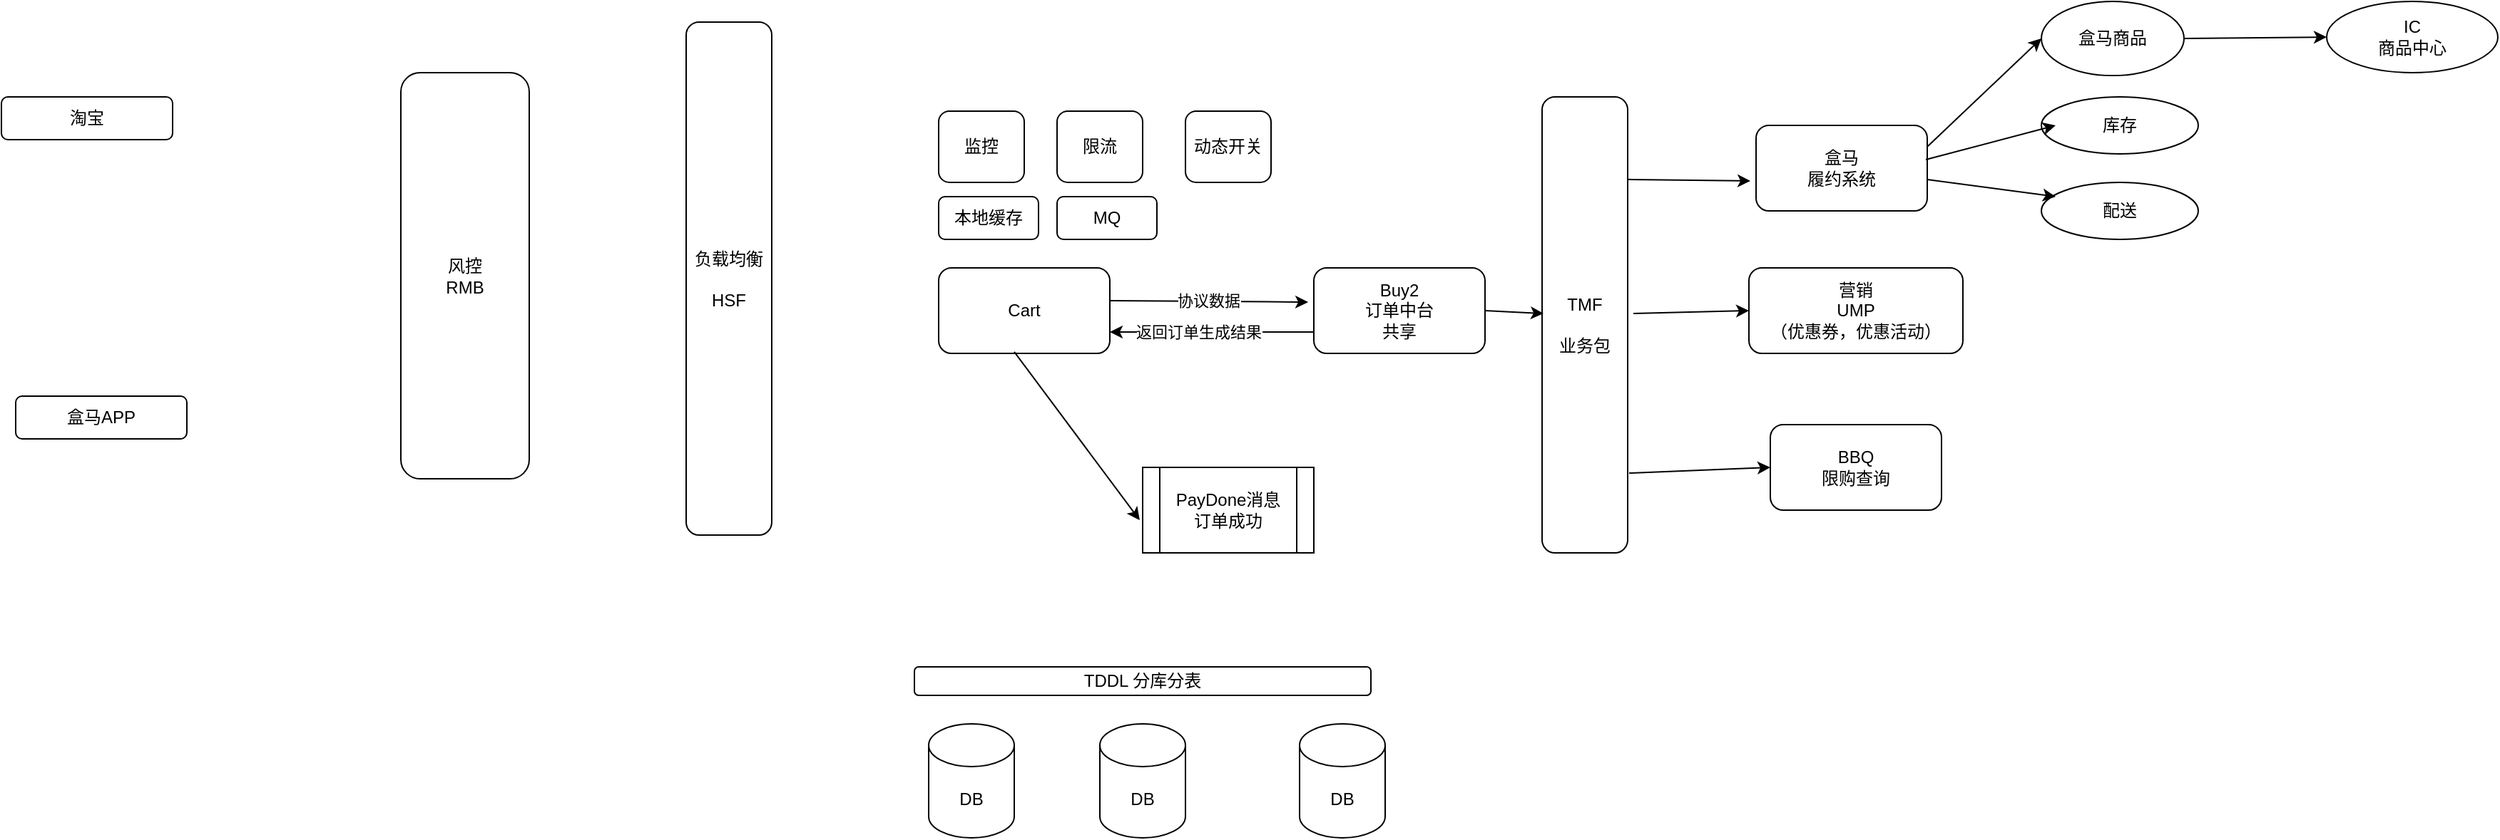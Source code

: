 <mxfile version="14.0.1" type="github">
  <diagram id="iBlFuahF-E-lqrcOFv3u" name="第 1 页">
    <mxGraphModel dx="1018" dy="668" grid="1" gridSize="10" guides="1" tooltips="1" connect="1" arrows="1" fold="1" page="1" pageScale="1" pageWidth="827" pageHeight="1169" math="0" shadow="0">
      <root>
        <mxCell id="0" />
        <mxCell id="1" parent="0" />
        <mxCell id="7yFpxTUW7a1SqSxpWuzq-1" value="淘宝" style="rounded=1;whiteSpace=wrap;html=1;" parent="1" vertex="1">
          <mxGeometry x="50" y="100" width="120" height="30" as="geometry" />
        </mxCell>
        <mxCell id="7yFpxTUW7a1SqSxpWuzq-2" value="盒马APP" style="rounded=1;whiteSpace=wrap;html=1;" parent="1" vertex="1">
          <mxGeometry x="60" y="310" width="120" height="30" as="geometry" />
        </mxCell>
        <mxCell id="7yFpxTUW7a1SqSxpWuzq-3" value="风控&lt;br&gt;RMB" style="rounded=1;whiteSpace=wrap;html=1;" parent="1" vertex="1">
          <mxGeometry x="330" y="83" width="90" height="285" as="geometry" />
        </mxCell>
        <mxCell id="7yFpxTUW7a1SqSxpWuzq-4" value="负载均衡&lt;br&gt;&lt;br&gt;HSF" style="rounded=1;whiteSpace=wrap;html=1;" parent="1" vertex="1">
          <mxGeometry x="530" y="47.5" width="60" height="360" as="geometry" />
        </mxCell>
        <mxCell id="7yFpxTUW7a1SqSxpWuzq-5" value="Cart" style="rounded=1;whiteSpace=wrap;html=1;" parent="1" vertex="1">
          <mxGeometry x="707" y="220" width="120" height="60" as="geometry" />
        </mxCell>
        <mxCell id="7yFpxTUW7a1SqSxpWuzq-6" value="Buy2&lt;br&gt;订单中台&lt;br&gt;共享" style="rounded=1;whiteSpace=wrap;html=1;" parent="1" vertex="1">
          <mxGeometry x="970" y="220" width="120" height="60" as="geometry" />
        </mxCell>
        <mxCell id="7yFpxTUW7a1SqSxpWuzq-7" value="TMF&lt;br&gt;&lt;br&gt;业务包&lt;br&gt;" style="rounded=1;whiteSpace=wrap;html=1;" parent="1" vertex="1">
          <mxGeometry x="1130" y="100" width="60" height="320" as="geometry" />
        </mxCell>
        <mxCell id="7yFpxTUW7a1SqSxpWuzq-8" value="" style="endArrow=classic;html=1;exitX=1;exitY=0.5;exitDx=0;exitDy=0;entryX=0.017;entryY=0.475;entryDx=0;entryDy=0;entryPerimeter=0;" parent="1" source="7yFpxTUW7a1SqSxpWuzq-6" target="7yFpxTUW7a1SqSxpWuzq-7" edge="1">
          <mxGeometry width="50" height="50" relative="1" as="geometry">
            <mxPoint x="1090" y="280" as="sourcePoint" />
            <mxPoint x="1140" y="230" as="targetPoint" />
          </mxGeometry>
        </mxCell>
        <mxCell id="7yFpxTUW7a1SqSxpWuzq-9" value="协议数据" style="endArrow=classic;html=1;exitX=1;exitY=0.383;exitDx=0;exitDy=0;exitPerimeter=0;entryX=-0.033;entryY=0.4;entryDx=0;entryDy=0;entryPerimeter=0;" parent="1" source="7yFpxTUW7a1SqSxpWuzq-5" target="7yFpxTUW7a1SqSxpWuzq-6" edge="1">
          <mxGeometry width="50" height="50" relative="1" as="geometry">
            <mxPoint x="820" y="170" as="sourcePoint" />
            <mxPoint x="870" y="120" as="targetPoint" />
          </mxGeometry>
        </mxCell>
        <mxCell id="7yFpxTUW7a1SqSxpWuzq-10" value="" style="endArrow=classic;html=1;exitX=0;exitY=0.75;exitDx=0;exitDy=0;entryX=1;entryY=0.75;entryDx=0;entryDy=0;" parent="1" source="7yFpxTUW7a1SqSxpWuzq-6" target="7yFpxTUW7a1SqSxpWuzq-5" edge="1">
          <mxGeometry width="50" height="50" relative="1" as="geometry">
            <mxPoint x="920" y="390" as="sourcePoint" />
            <mxPoint x="970" y="340" as="targetPoint" />
          </mxGeometry>
        </mxCell>
        <mxCell id="7yFpxTUW7a1SqSxpWuzq-11" value="返回订单生成结果" style="edgeLabel;html=1;align=center;verticalAlign=middle;resizable=0;points=[];" parent="7yFpxTUW7a1SqSxpWuzq-10" vertex="1" connectable="0">
          <mxGeometry x="0.139" relative="1" as="geometry">
            <mxPoint as="offset" />
          </mxGeometry>
        </mxCell>
        <mxCell id="7yFpxTUW7a1SqSxpWuzq-12" value="盒马&lt;br&gt;履约系统" style="rounded=1;whiteSpace=wrap;html=1;" parent="1" vertex="1">
          <mxGeometry x="1280" y="120" width="120" height="60" as="geometry" />
        </mxCell>
        <mxCell id="7yFpxTUW7a1SqSxpWuzq-13" value="" style="endArrow=classic;html=1;exitX=1;exitY=0.181;exitDx=0;exitDy=0;exitPerimeter=0;entryX=-0.033;entryY=0.65;entryDx=0;entryDy=0;entryPerimeter=0;" parent="1" source="7yFpxTUW7a1SqSxpWuzq-7" target="7yFpxTUW7a1SqSxpWuzq-12" edge="1">
          <mxGeometry width="50" height="50" relative="1" as="geometry">
            <mxPoint x="1210" y="190" as="sourcePoint" />
            <mxPoint x="1260" y="140" as="targetPoint" />
          </mxGeometry>
        </mxCell>
        <mxCell id="7yFpxTUW7a1SqSxpWuzq-14" value="盒马商品" style="ellipse;whiteSpace=wrap;html=1;" parent="1" vertex="1">
          <mxGeometry x="1480" y="33" width="100" height="52" as="geometry" />
        </mxCell>
        <mxCell id="7yFpxTUW7a1SqSxpWuzq-15" value="库存" style="ellipse;whiteSpace=wrap;html=1;" parent="1" vertex="1">
          <mxGeometry x="1480" y="100" width="110" height="40" as="geometry" />
        </mxCell>
        <mxCell id="7yFpxTUW7a1SqSxpWuzq-17" value="配送" style="ellipse;whiteSpace=wrap;html=1;" parent="1" vertex="1">
          <mxGeometry x="1480" y="160" width="110" height="40" as="geometry" />
        </mxCell>
        <mxCell id="7yFpxTUW7a1SqSxpWuzq-18" value="" style="endArrow=classic;html=1;exitX=1;exitY=0.25;exitDx=0;exitDy=0;entryX=0;entryY=0.5;entryDx=0;entryDy=0;" parent="1" source="7yFpxTUW7a1SqSxpWuzq-12" target="7yFpxTUW7a1SqSxpWuzq-14" edge="1">
          <mxGeometry width="50" height="50" relative="1" as="geometry">
            <mxPoint x="1430" y="90" as="sourcePoint" />
            <mxPoint x="1480" y="40" as="targetPoint" />
          </mxGeometry>
        </mxCell>
        <mxCell id="7yFpxTUW7a1SqSxpWuzq-19" value="" style="endArrow=classic;html=1;exitX=0.992;exitY=0.4;exitDx=0;exitDy=0;exitPerimeter=0;" parent="1" source="7yFpxTUW7a1SqSxpWuzq-12" edge="1">
          <mxGeometry width="50" height="50" relative="1" as="geometry">
            <mxPoint x="1440" y="170" as="sourcePoint" />
            <mxPoint x="1490" y="120" as="targetPoint" />
          </mxGeometry>
        </mxCell>
        <mxCell id="7yFpxTUW7a1SqSxpWuzq-20" value="" style="endArrow=classic;html=1;entryX=0.091;entryY=0.25;entryDx=0;entryDy=0;entryPerimeter=0;" parent="1" source="7yFpxTUW7a1SqSxpWuzq-12" target="7yFpxTUW7a1SqSxpWuzq-17" edge="1">
          <mxGeometry width="50" height="50" relative="1" as="geometry">
            <mxPoint x="1460" y="210" as="sourcePoint" />
            <mxPoint x="1510" y="160" as="targetPoint" />
          </mxGeometry>
        </mxCell>
        <mxCell id="7yFpxTUW7a1SqSxpWuzq-21" value="IC&lt;br&gt;商品中心" style="ellipse;whiteSpace=wrap;html=1;" parent="1" vertex="1">
          <mxGeometry x="1680" y="33" width="120" height="50" as="geometry" />
        </mxCell>
        <mxCell id="7yFpxTUW7a1SqSxpWuzq-22" value="" style="endArrow=classic;html=1;exitX=1;exitY=0.5;exitDx=0;exitDy=0;entryX=0;entryY=0.5;entryDx=0;entryDy=0;" parent="1" source="7yFpxTUW7a1SqSxpWuzq-14" target="7yFpxTUW7a1SqSxpWuzq-21" edge="1">
          <mxGeometry width="50" height="50" relative="1" as="geometry">
            <mxPoint x="1600" y="60" as="sourcePoint" />
            <mxPoint x="1650" y="10" as="targetPoint" />
          </mxGeometry>
        </mxCell>
        <mxCell id="7yFpxTUW7a1SqSxpWuzq-23" value="营销&lt;br&gt;UMP&lt;br&gt;（优惠券，优惠活动）" style="rounded=1;whiteSpace=wrap;html=1;" parent="1" vertex="1">
          <mxGeometry x="1275" y="220" width="150" height="60" as="geometry" />
        </mxCell>
        <mxCell id="7yFpxTUW7a1SqSxpWuzq-24" value="" style="endArrow=classic;html=1;exitX=1.067;exitY=0.475;exitDx=0;exitDy=0;exitPerimeter=0;entryX=0;entryY=0.5;entryDx=0;entryDy=0;" parent="1" source="7yFpxTUW7a1SqSxpWuzq-7" target="7yFpxTUW7a1SqSxpWuzq-23" edge="1">
          <mxGeometry width="50" height="50" relative="1" as="geometry">
            <mxPoint x="1220" y="330" as="sourcePoint" />
            <mxPoint x="1270" y="280" as="targetPoint" />
          </mxGeometry>
        </mxCell>
        <mxCell id="7yFpxTUW7a1SqSxpWuzq-25" value="BBQ&lt;br&gt;限购查询" style="rounded=1;whiteSpace=wrap;html=1;" parent="1" vertex="1">
          <mxGeometry x="1290" y="330" width="120" height="60" as="geometry" />
        </mxCell>
        <mxCell id="7yFpxTUW7a1SqSxpWuzq-26" value="" style="endArrow=classic;html=1;exitX=1.017;exitY=0.825;exitDx=0;exitDy=0;exitPerimeter=0;entryX=0;entryY=0.5;entryDx=0;entryDy=0;" parent="1" source="7yFpxTUW7a1SqSxpWuzq-7" target="7yFpxTUW7a1SqSxpWuzq-25" edge="1">
          <mxGeometry width="50" height="50" relative="1" as="geometry">
            <mxPoint x="1200" y="370" as="sourcePoint" />
            <mxPoint x="1250" y="320" as="targetPoint" />
          </mxGeometry>
        </mxCell>
        <mxCell id="7yFpxTUW7a1SqSxpWuzq-27" value="PayDone消息&lt;br&gt;订单成功" style="shape=process;whiteSpace=wrap;html=1;backgroundOutline=1;" parent="1" vertex="1">
          <mxGeometry x="850" y="360" width="120" height="60" as="geometry" />
        </mxCell>
        <mxCell id="7yFpxTUW7a1SqSxpWuzq-28" value="" style="endArrow=classic;html=1;exitX=0.442;exitY=0.983;exitDx=0;exitDy=0;exitPerimeter=0;entryX=-0.017;entryY=0.617;entryDx=0;entryDy=0;entryPerimeter=0;" parent="1" source="7yFpxTUW7a1SqSxpWuzq-5" target="7yFpxTUW7a1SqSxpWuzq-27" edge="1">
          <mxGeometry width="50" height="50" relative="1" as="geometry">
            <mxPoint x="760" y="320" as="sourcePoint" />
            <mxPoint x="810" y="270" as="targetPoint" />
          </mxGeometry>
        </mxCell>
        <mxCell id="7yFpxTUW7a1SqSxpWuzq-29" value="监控" style="rounded=1;whiteSpace=wrap;html=1;" parent="1" vertex="1">
          <mxGeometry x="707" y="110" width="60" height="50" as="geometry" />
        </mxCell>
        <mxCell id="7yFpxTUW7a1SqSxpWuzq-30" value="限流" style="rounded=1;whiteSpace=wrap;html=1;" parent="1" vertex="1">
          <mxGeometry x="790" y="110" width="60" height="50" as="geometry" />
        </mxCell>
        <mxCell id="7yFpxTUW7a1SqSxpWuzq-32" value="动态开关" style="rounded=1;whiteSpace=wrap;html=1;" parent="1" vertex="1">
          <mxGeometry x="880" y="110" width="60" height="50" as="geometry" />
        </mxCell>
        <mxCell id="7yFpxTUW7a1SqSxpWuzq-33" value="DB" style="shape=cylinder3;whiteSpace=wrap;html=1;boundedLbl=1;backgroundOutline=1;size=15;" parent="1" vertex="1">
          <mxGeometry x="700" y="540" width="60" height="80" as="geometry" />
        </mxCell>
        <mxCell id="7yFpxTUW7a1SqSxpWuzq-34" value="DB" style="shape=cylinder3;whiteSpace=wrap;html=1;boundedLbl=1;backgroundOutline=1;size=15;" parent="1" vertex="1">
          <mxGeometry x="820" y="540" width="60" height="80" as="geometry" />
        </mxCell>
        <mxCell id="7yFpxTUW7a1SqSxpWuzq-35" value="DB" style="shape=cylinder3;whiteSpace=wrap;html=1;boundedLbl=1;backgroundOutline=1;size=15;" parent="1" vertex="1">
          <mxGeometry x="960" y="540" width="60" height="80" as="geometry" />
        </mxCell>
        <mxCell id="7yFpxTUW7a1SqSxpWuzq-36" value="TDDL 分库分表" style="rounded=1;whiteSpace=wrap;html=1;" parent="1" vertex="1">
          <mxGeometry x="690" y="500" width="320" height="20" as="geometry" />
        </mxCell>
        <mxCell id="7yFpxTUW7a1SqSxpWuzq-37" value="本地缓存" style="rounded=1;whiteSpace=wrap;html=1;" parent="1" vertex="1">
          <mxGeometry x="707" y="170" width="70" height="30" as="geometry" />
        </mxCell>
        <mxCell id="7yFpxTUW7a1SqSxpWuzq-42" value="MQ" style="rounded=1;whiteSpace=wrap;html=1;" parent="1" vertex="1">
          <mxGeometry x="790" y="170" width="70" height="30" as="geometry" />
        </mxCell>
      </root>
    </mxGraphModel>
  </diagram>
</mxfile>
